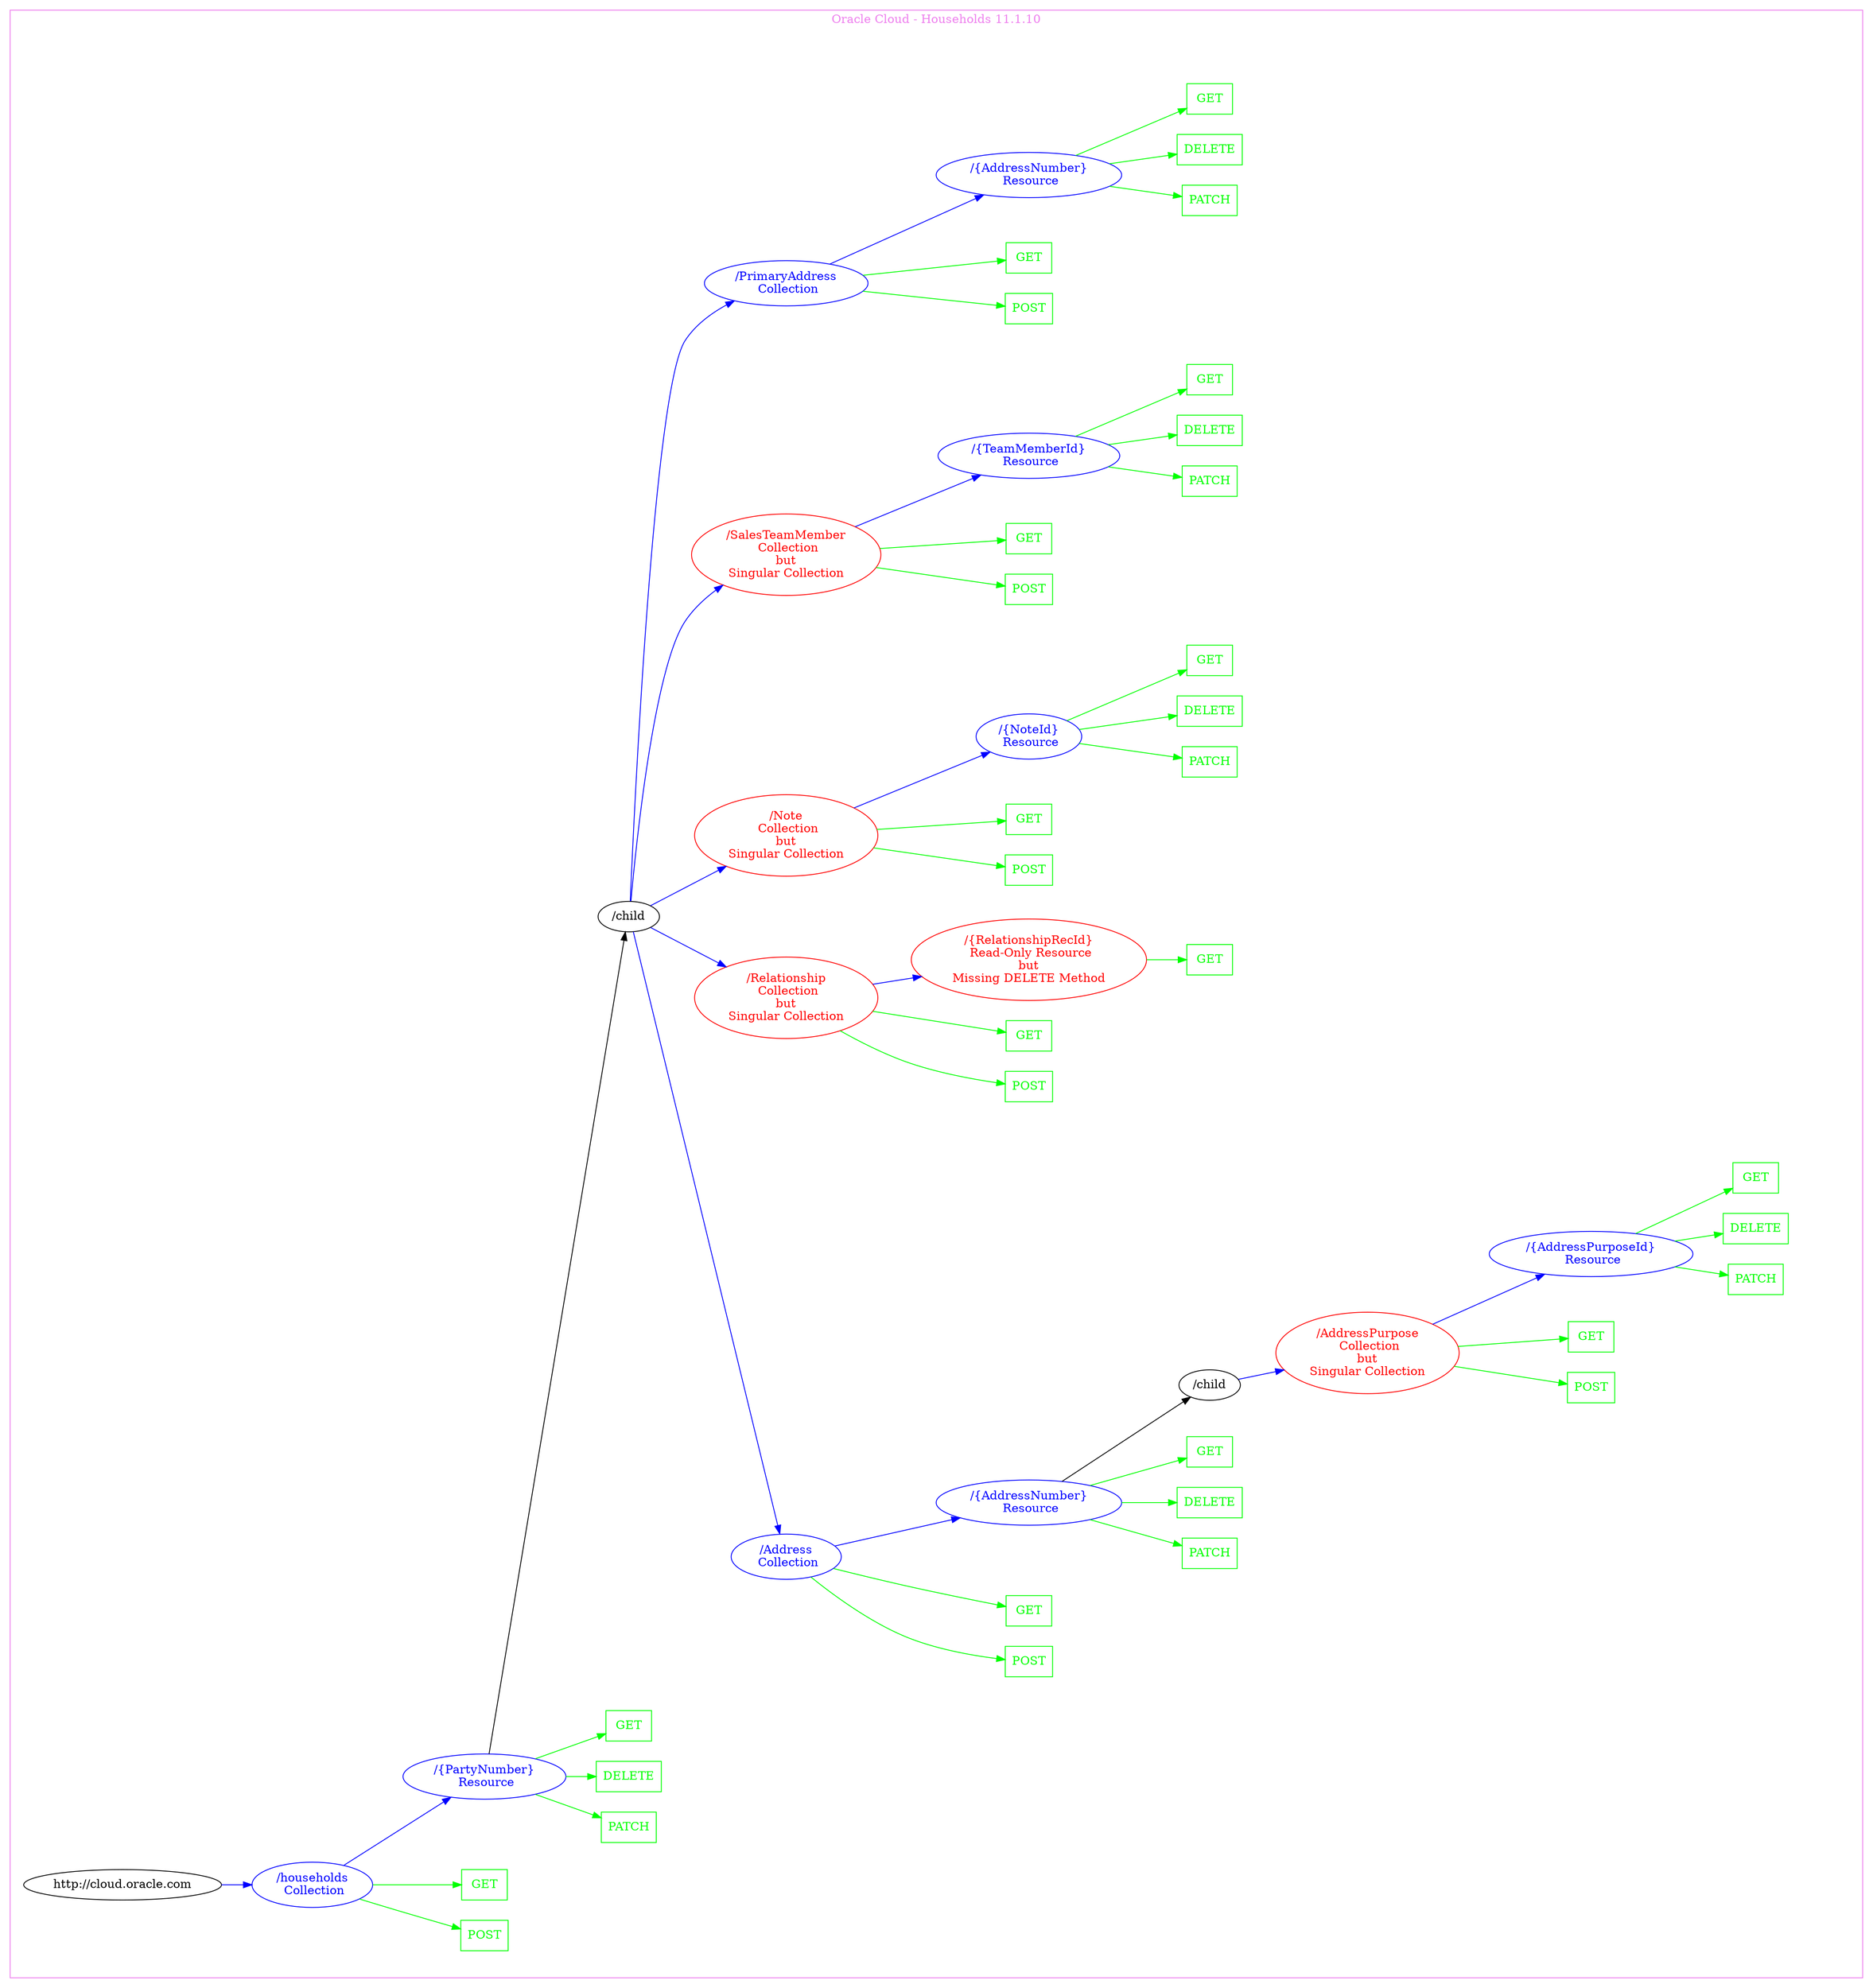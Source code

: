 digraph Cloud_Computing_REST_API {
rankdir="LR";
subgraph cluster_0 {
label="Oracle Cloud - Households 11.1.10"
color=violet
fontcolor=violet
subgraph cluster_1 {
label=""
color=white
fontcolor=white
node1 [label="http://cloud.oracle.com", shape="ellipse", color="black", fontcolor="black"]
node1 -> node2 [color="blue", fontcolor="blue"]
subgraph cluster_2 {
label=""
color=white
fontcolor=white
node2 [label="/households\n Collection", shape="ellipse", color="blue", fontcolor="blue"]
node2 -> node3 [color="green", fontcolor="green"]
subgraph cluster_3 {
label=""
color=white
fontcolor=white
node3 [label="POST", shape="box", color="green", fontcolor="green"]
}
node2 -> node4 [color="green", fontcolor="green"]
subgraph cluster_4 {
label=""
color=white
fontcolor=white
node4 [label="GET", shape="box", color="green", fontcolor="green"]
}
node2 -> node5 [color="blue", fontcolor="blue"]
subgraph cluster_5 {
label=""
color=white
fontcolor=white
node5 [label="/{PartyNumber}\n Resource", shape="ellipse", color="blue", fontcolor="blue"]
node5 -> node6 [color="green", fontcolor="green"]
subgraph cluster_6 {
label=""
color=white
fontcolor=white
node6 [label="PATCH", shape="box", color="green", fontcolor="green"]
}
node5 -> node7 [color="green", fontcolor="green"]
subgraph cluster_7 {
label=""
color=white
fontcolor=white
node7 [label="DELETE", shape="box", color="green", fontcolor="green"]
}
node5 -> node8 [color="green", fontcolor="green"]
subgraph cluster_8 {
label=""
color=white
fontcolor=white
node8 [label="GET", shape="box", color="green", fontcolor="green"]
}
node5 -> node9 [color="black", fontcolor="black"]
subgraph cluster_9 {
label=""
color=white
fontcolor=white
node9 [label="/child", shape="ellipse", color="black", fontcolor="black"]
node9 -> node10 [color="blue", fontcolor="blue"]
subgraph cluster_10 {
label=""
color=white
fontcolor=white
node10 [label="/Address\n Collection", shape="ellipse", color="blue", fontcolor="blue"]
node10 -> node11 [color="green", fontcolor="green"]
subgraph cluster_11 {
label=""
color=white
fontcolor=white
node11 [label="POST", shape="box", color="green", fontcolor="green"]
}
node10 -> node12 [color="green", fontcolor="green"]
subgraph cluster_12 {
label=""
color=white
fontcolor=white
node12 [label="GET", shape="box", color="green", fontcolor="green"]
}
node10 -> node13 [color="blue", fontcolor="blue"]
subgraph cluster_13 {
label=""
color=white
fontcolor=white
node13 [label="/{AddressNumber}\n Resource", shape="ellipse", color="blue", fontcolor="blue"]
node13 -> node14 [color="green", fontcolor="green"]
subgraph cluster_14 {
label=""
color=white
fontcolor=white
node14 [label="PATCH", shape="box", color="green", fontcolor="green"]
}
node13 -> node15 [color="green", fontcolor="green"]
subgraph cluster_15 {
label=""
color=white
fontcolor=white
node15 [label="DELETE", shape="box", color="green", fontcolor="green"]
}
node13 -> node16 [color="green", fontcolor="green"]
subgraph cluster_16 {
label=""
color=white
fontcolor=white
node16 [label="GET", shape="box", color="green", fontcolor="green"]
}
node13 -> node17 [color="black", fontcolor="black"]
subgraph cluster_17 {
label=""
color=white
fontcolor=white
node17 [label="/child", shape="ellipse", color="black", fontcolor="black"]
node17 -> node18 [color="blue", fontcolor="blue"]
subgraph cluster_18 {
label=""
color=white
fontcolor=white
node18 [label="/AddressPurpose\n Collection\nbut\nSingular Collection", shape="ellipse", color="red", fontcolor="red"]
node18 -> node19 [color="green", fontcolor="green"]
subgraph cluster_19 {
label=""
color=white
fontcolor=white
node19 [label="POST", shape="box", color="green", fontcolor="green"]
}
node18 -> node20 [color="green", fontcolor="green"]
subgraph cluster_20 {
label=""
color=white
fontcolor=white
node20 [label="GET", shape="box", color="green", fontcolor="green"]
}
node18 -> node21 [color="blue", fontcolor="blue"]
subgraph cluster_21 {
label=""
color=white
fontcolor=white
node21 [label="/{AddressPurposeId}\n Resource", shape="ellipse", color="blue", fontcolor="blue"]
node21 -> node22 [color="green", fontcolor="green"]
subgraph cluster_22 {
label=""
color=white
fontcolor=white
node22 [label="PATCH", shape="box", color="green", fontcolor="green"]
}
node21 -> node23 [color="green", fontcolor="green"]
subgraph cluster_23 {
label=""
color=white
fontcolor=white
node23 [label="DELETE", shape="box", color="green", fontcolor="green"]
}
node21 -> node24 [color="green", fontcolor="green"]
subgraph cluster_24 {
label=""
color=white
fontcolor=white
node24 [label="GET", shape="box", color="green", fontcolor="green"]
}
}
}
}
}
}
node9 -> node25 [color="blue", fontcolor="blue"]
subgraph cluster_25 {
label=""
color=white
fontcolor=white
node25 [label="/Relationship\n Collection\nbut\nSingular Collection", shape="ellipse", color="red", fontcolor="red"]
node25 -> node26 [color="green", fontcolor="green"]
subgraph cluster_26 {
label=""
color=white
fontcolor=white
node26 [label="POST", shape="box", color="green", fontcolor="green"]
}
node25 -> node27 [color="green", fontcolor="green"]
subgraph cluster_27 {
label=""
color=white
fontcolor=white
node27 [label="GET", shape="box", color="green", fontcolor="green"]
}
node25 -> node28 [color="blue", fontcolor="blue"]
subgraph cluster_28 {
label=""
color=white
fontcolor=white
node28 [label="/{RelationshipRecId}\n Read-Only Resource\nbut\nMissing DELETE Method", shape="ellipse", color="red", fontcolor="red"]
node28 -> node29 [color="green", fontcolor="green"]
subgraph cluster_29 {
label=""
color=white
fontcolor=white
node29 [label="GET", shape="box", color="green", fontcolor="green"]
}
}
}
node9 -> node30 [color="blue", fontcolor="blue"]
subgraph cluster_30 {
label=""
color=white
fontcolor=white
node30 [label="/Note\n Collection\nbut\nSingular Collection", shape="ellipse", color="red", fontcolor="red"]
node30 -> node31 [color="green", fontcolor="green"]
subgraph cluster_31 {
label=""
color=white
fontcolor=white
node31 [label="POST", shape="box", color="green", fontcolor="green"]
}
node30 -> node32 [color="green", fontcolor="green"]
subgraph cluster_32 {
label=""
color=white
fontcolor=white
node32 [label="GET", shape="box", color="green", fontcolor="green"]
}
node30 -> node33 [color="blue", fontcolor="blue"]
subgraph cluster_33 {
label=""
color=white
fontcolor=white
node33 [label="/{NoteId}\n Resource", shape="ellipse", color="blue", fontcolor="blue"]
node33 -> node34 [color="green", fontcolor="green"]
subgraph cluster_34 {
label=""
color=white
fontcolor=white
node34 [label="PATCH", shape="box", color="green", fontcolor="green"]
}
node33 -> node35 [color="green", fontcolor="green"]
subgraph cluster_35 {
label=""
color=white
fontcolor=white
node35 [label="DELETE", shape="box", color="green", fontcolor="green"]
}
node33 -> node36 [color="green", fontcolor="green"]
subgraph cluster_36 {
label=""
color=white
fontcolor=white
node36 [label="GET", shape="box", color="green", fontcolor="green"]
}
}
}
node9 -> node37 [color="blue", fontcolor="blue"]
subgraph cluster_37 {
label=""
color=white
fontcolor=white
node37 [label="/SalesTeamMember\n Collection\nbut\nSingular Collection", shape="ellipse", color="red", fontcolor="red"]
node37 -> node38 [color="green", fontcolor="green"]
subgraph cluster_38 {
label=""
color=white
fontcolor=white
node38 [label="POST", shape="box", color="green", fontcolor="green"]
}
node37 -> node39 [color="green", fontcolor="green"]
subgraph cluster_39 {
label=""
color=white
fontcolor=white
node39 [label="GET", shape="box", color="green", fontcolor="green"]
}
node37 -> node40 [color="blue", fontcolor="blue"]
subgraph cluster_40 {
label=""
color=white
fontcolor=white
node40 [label="/{TeamMemberId}\n Resource", shape="ellipse", color="blue", fontcolor="blue"]
node40 -> node41 [color="green", fontcolor="green"]
subgraph cluster_41 {
label=""
color=white
fontcolor=white
node41 [label="PATCH", shape="box", color="green", fontcolor="green"]
}
node40 -> node42 [color="green", fontcolor="green"]
subgraph cluster_42 {
label=""
color=white
fontcolor=white
node42 [label="DELETE", shape="box", color="green", fontcolor="green"]
}
node40 -> node43 [color="green", fontcolor="green"]
subgraph cluster_43 {
label=""
color=white
fontcolor=white
node43 [label="GET", shape="box", color="green", fontcolor="green"]
}
}
}
node9 -> node44 [color="blue", fontcolor="blue"]
subgraph cluster_44 {
label=""
color=white
fontcolor=white
node44 [label="/PrimaryAddress\n Collection", shape="ellipse", color="blue", fontcolor="blue"]
node44 -> node45 [color="green", fontcolor="green"]
subgraph cluster_45 {
label=""
color=white
fontcolor=white
node45 [label="POST", shape="box", color="green", fontcolor="green"]
}
node44 -> node46 [color="green", fontcolor="green"]
subgraph cluster_46 {
label=""
color=white
fontcolor=white
node46 [label="GET", shape="box", color="green", fontcolor="green"]
}
node44 -> node47 [color="blue", fontcolor="blue"]
subgraph cluster_47 {
label=""
color=white
fontcolor=white
node47 [label="/{AddressNumber}\n Resource", shape="ellipse", color="blue", fontcolor="blue"]
node47 -> node48 [color="green", fontcolor="green"]
subgraph cluster_48 {
label=""
color=white
fontcolor=white
node48 [label="PATCH", shape="box", color="green", fontcolor="green"]
}
node47 -> node49 [color="green", fontcolor="green"]
subgraph cluster_49 {
label=""
color=white
fontcolor=white
node49 [label="DELETE", shape="box", color="green", fontcolor="green"]
}
node47 -> node50 [color="green", fontcolor="green"]
subgraph cluster_50 {
label=""
color=white
fontcolor=white
node50 [label="GET", shape="box", color="green", fontcolor="green"]
}
}
}
}
}
}
}
}
}
